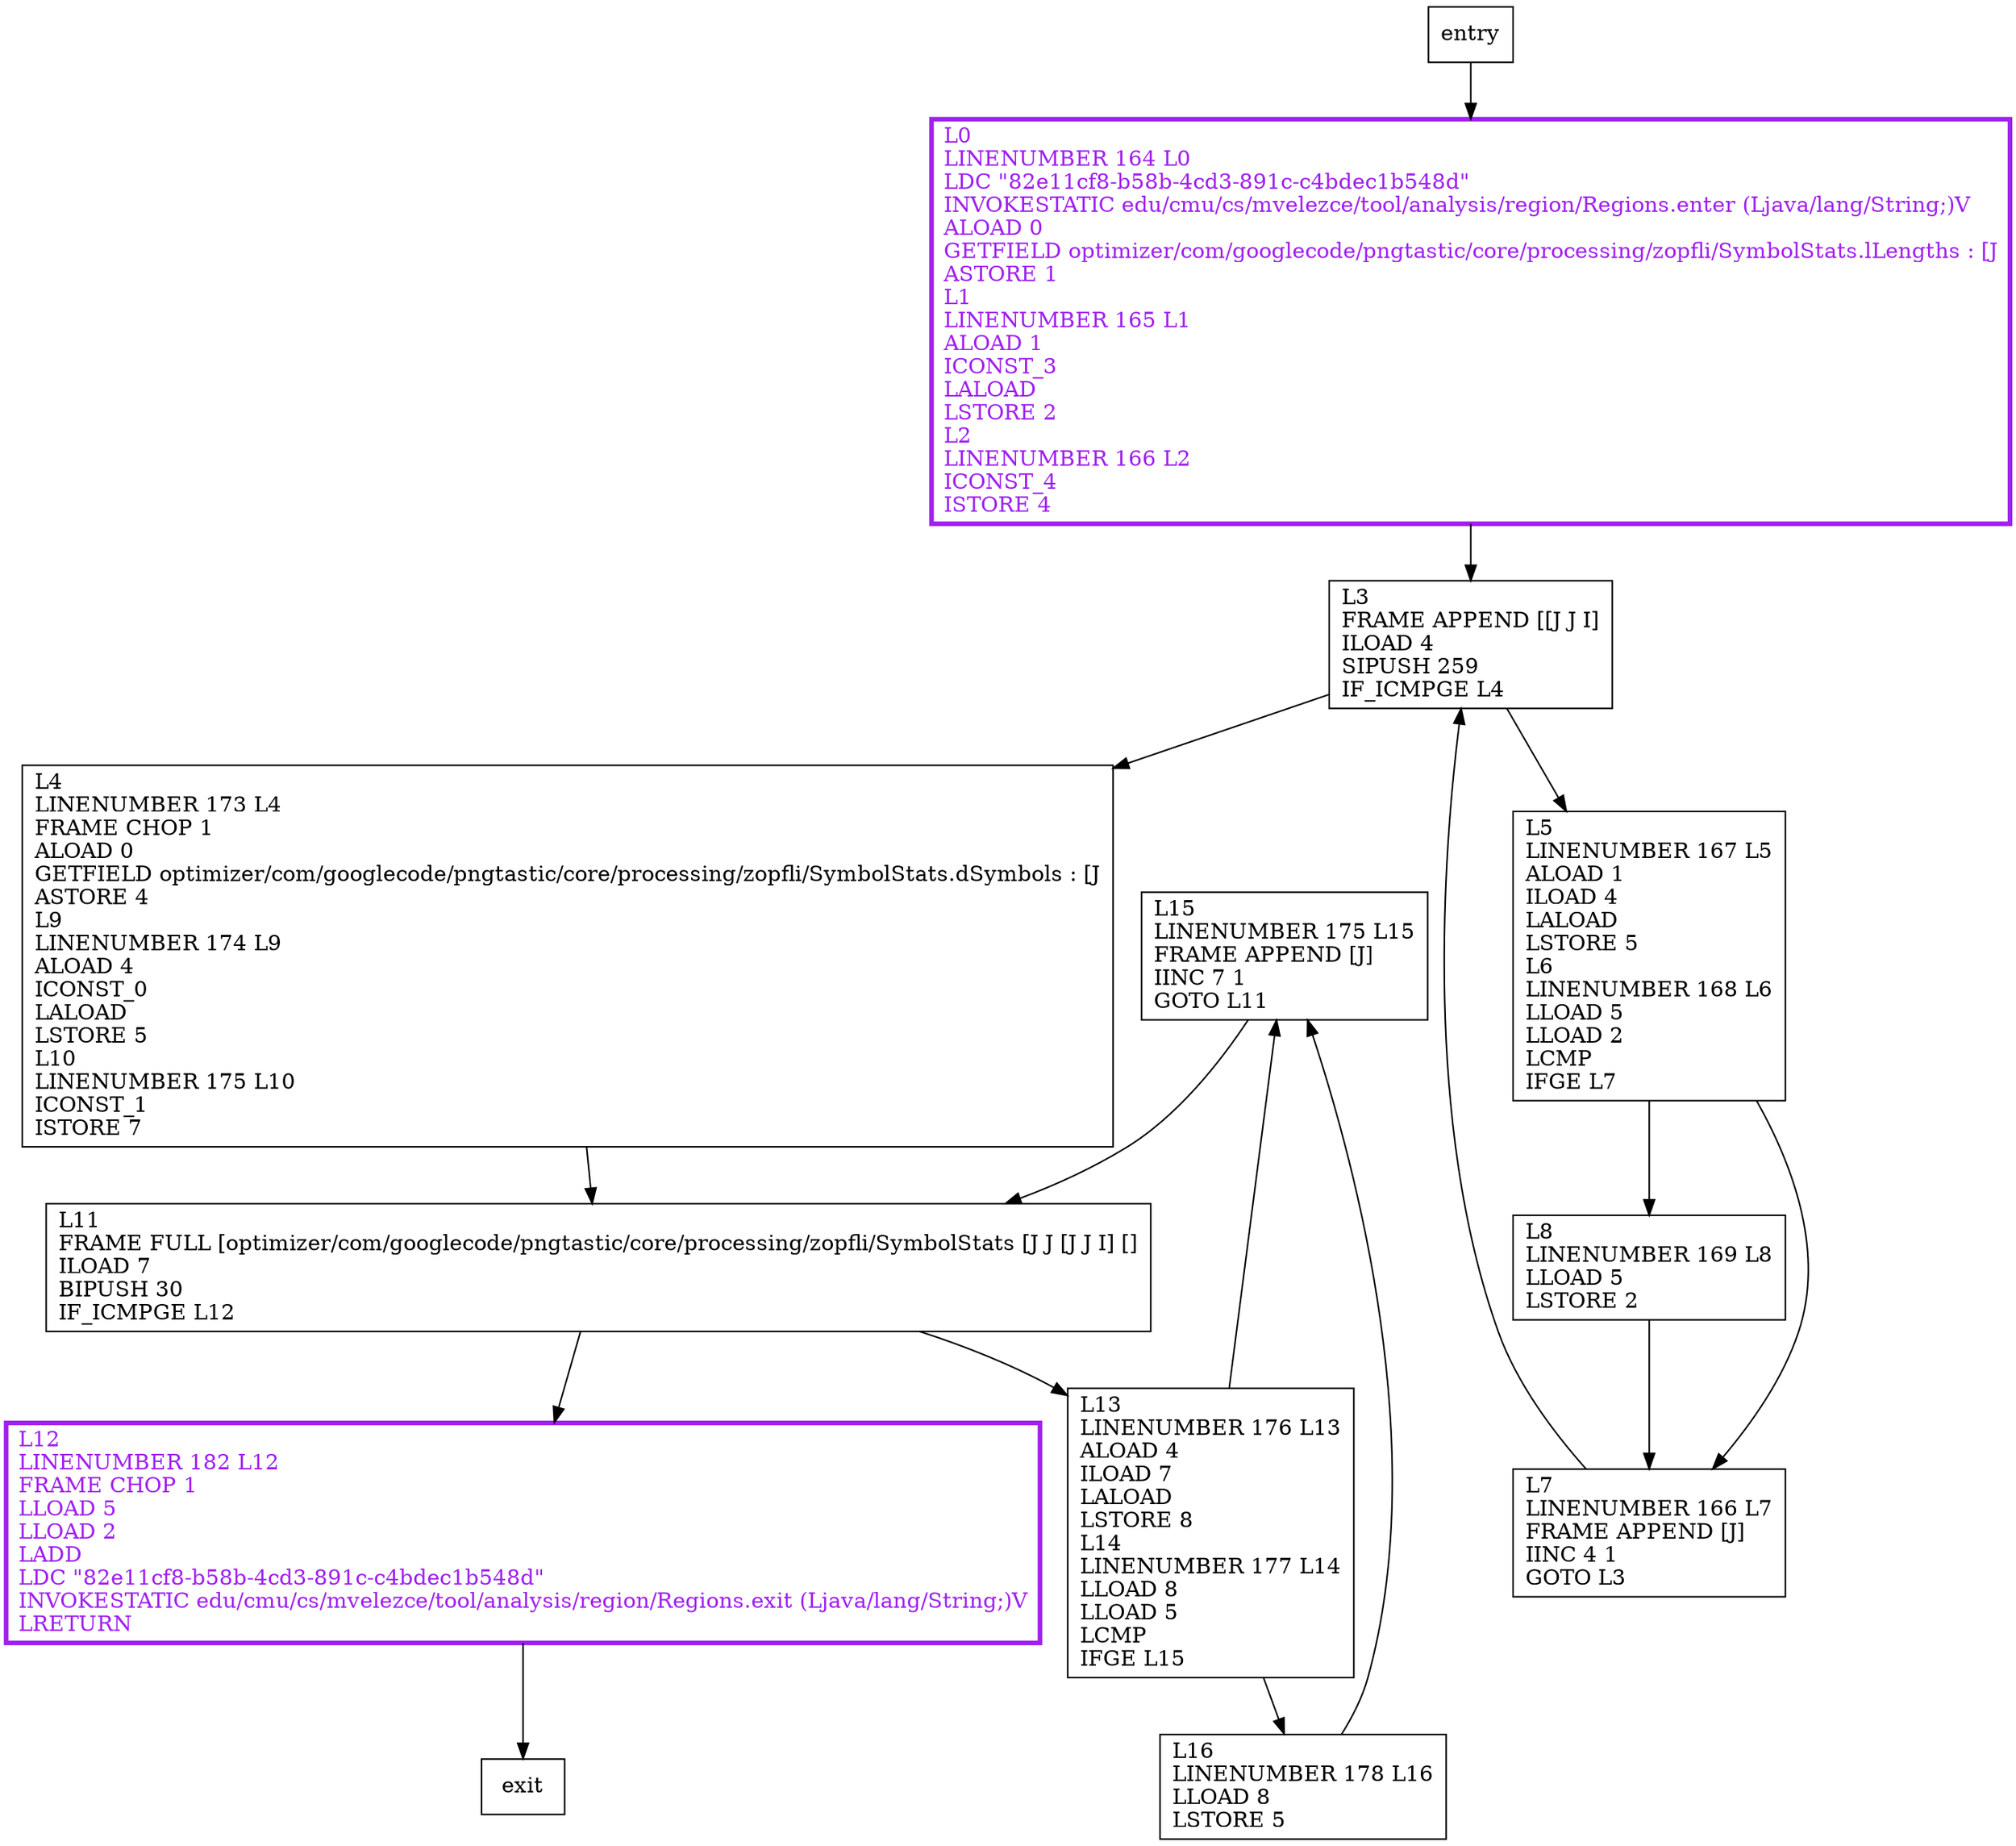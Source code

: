 digraph minCost {
node [shape=record];
295007690 [label="L15\lLINENUMBER 175 L15\lFRAME APPEND [J]\lIINC 7 1\lGOTO L11\l"];
1680335711 [label="L12\lLINENUMBER 182 L12\lFRAME CHOP 1\lLLOAD 5\lLLOAD 2\lLADD\lLDC \"82e11cf8-b58b-4cd3-891c-c4bdec1b548d\"\lINVOKESTATIC edu/cmu/cs/mvelezce/tool/analysis/region/Regions.exit (Ljava/lang/String;)V\lLRETURN\l"];
768674371 [label="L16\lLINENUMBER 178 L16\lLLOAD 8\lLSTORE 5\l"];
889829403 [label="L0\lLINENUMBER 164 L0\lLDC \"82e11cf8-b58b-4cd3-891c-c4bdec1b548d\"\lINVOKESTATIC edu/cmu/cs/mvelezce/tool/analysis/region/Regions.enter (Ljava/lang/String;)V\lALOAD 0\lGETFIELD optimizer/com/googlecode/pngtastic/core/processing/zopfli/SymbolStats.lLengths : [J\lASTORE 1\lL1\lLINENUMBER 165 L1\lALOAD 1\lICONST_3\lLALOAD\lLSTORE 2\lL2\lLINENUMBER 166 L2\lICONST_4\lISTORE 4\l"];
1983330749 [label="L11\lFRAME FULL [optimizer/com/googlecode/pngtastic/core/processing/zopfli/SymbolStats [J J [J J I] []\lILOAD 7\lBIPUSH 30\lIF_ICMPGE L12\l"];
1159299386 [label="L8\lLINENUMBER 169 L8\lLLOAD 5\lLSTORE 2\l"];
474865393 [label="L4\lLINENUMBER 173 L4\lFRAME CHOP 1\lALOAD 0\lGETFIELD optimizer/com/googlecode/pngtastic/core/processing/zopfli/SymbolStats.dSymbols : [J\lASTORE 4\lL9\lLINENUMBER 174 L9\lALOAD 4\lICONST_0\lLALOAD\lLSTORE 5\lL10\lLINENUMBER 175 L10\lICONST_1\lISTORE 7\l"];
1034436596 [label="L7\lLINENUMBER 166 L7\lFRAME APPEND [J]\lIINC 4 1\lGOTO L3\l"];
361285054 [label="L5\lLINENUMBER 167 L5\lALOAD 1\lILOAD 4\lLALOAD\lLSTORE 5\lL6\lLINENUMBER 168 L6\lLLOAD 5\lLLOAD 2\lLCMP\lIFGE L7\l"];
928085310 [label="L3\lFRAME APPEND [[J J I]\lILOAD 4\lSIPUSH 259\lIF_ICMPGE L4\l"];
411842480 [label="L13\lLINENUMBER 176 L13\lALOAD 4\lILOAD 7\lLALOAD\lLSTORE 8\lL14\lLINENUMBER 177 L14\lLLOAD 8\lLLOAD 5\lLCMP\lIFGE L15\l"];
entry;
exit;
1680335711 -> exit;
768674371 -> 295007690;
474865393 -> 1983330749;
928085310 -> 474865393;
928085310 -> 361285054;
entry -> 889829403;
295007690 -> 1983330749;
889829403 -> 928085310;
1983330749 -> 1680335711;
1983330749 -> 411842480;
1159299386 -> 1034436596;
1034436596 -> 928085310;
361285054 -> 1159299386;
361285054 -> 1034436596;
411842480 -> 295007690;
411842480 -> 768674371;
1680335711[fontcolor="purple", penwidth=3, color="purple"];
889829403[fontcolor="purple", penwidth=3, color="purple"];
}
